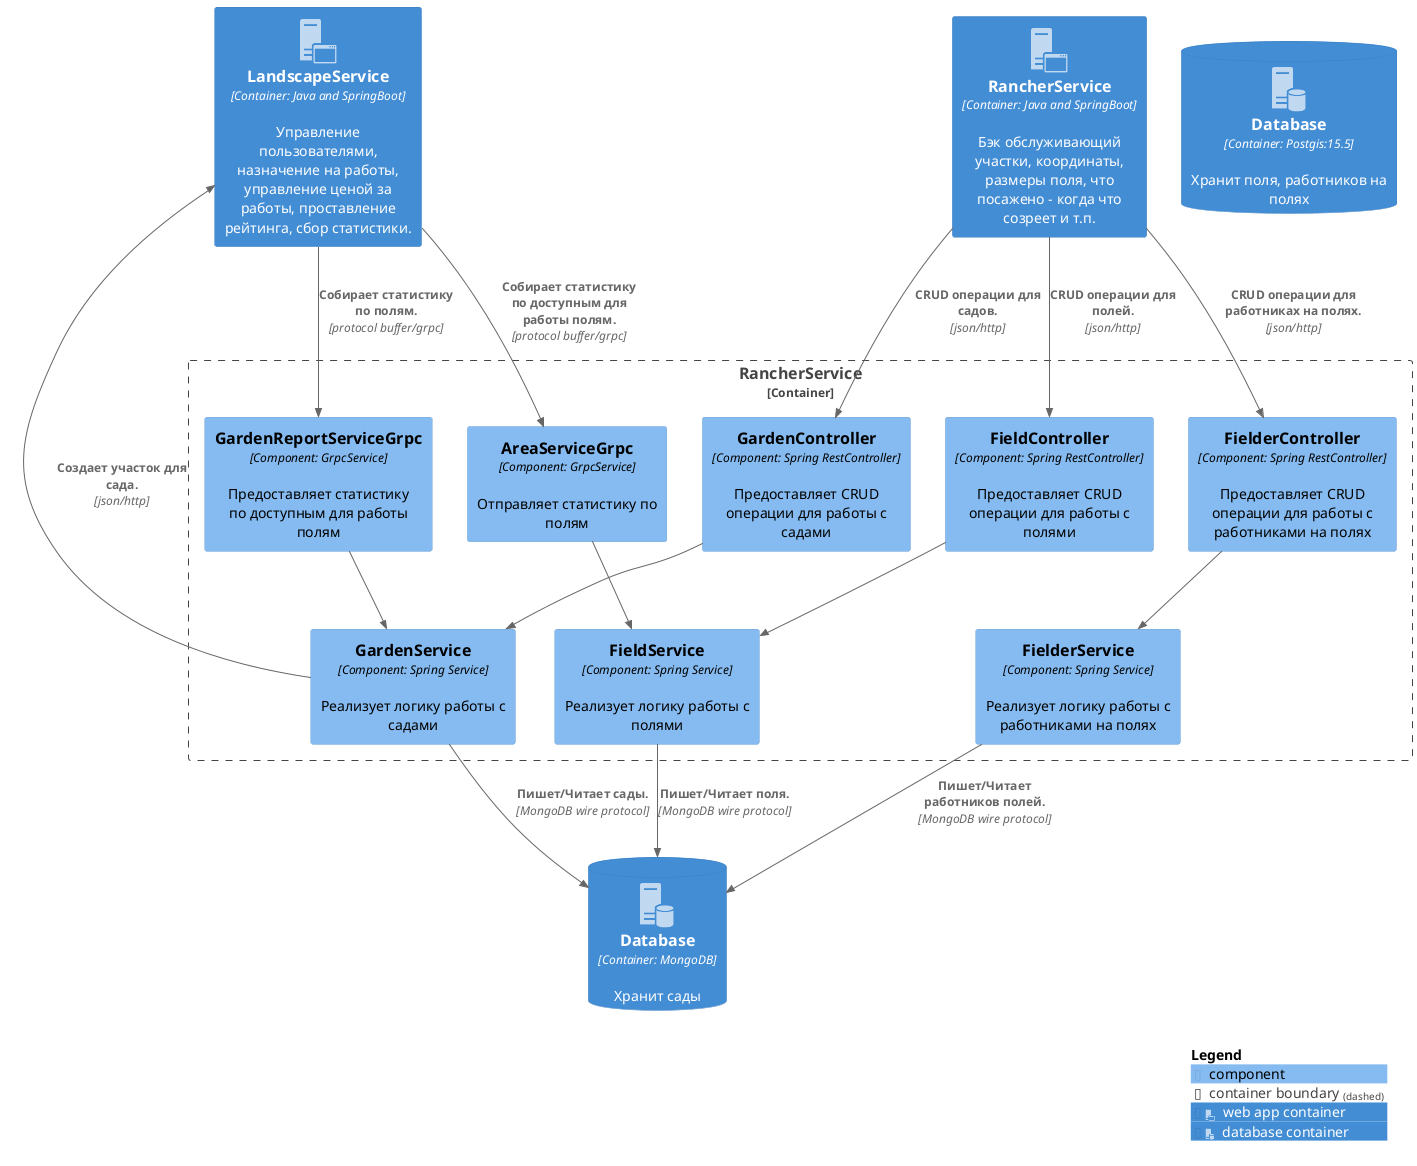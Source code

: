 @startuml Component
!include <C4/C4_Component>

!include <office/Servers/database_server>
!include <office/Servers/application_server>

AddContainerTag("webApp", $sprite="application_server", $legendText="web app container")
AddContainerTag("db", $sprite="database_server", $legendText="database container")

/'Services containers'/
Container(landscape_service, "LandscapeService", "Container: Java and SpringBoot", "Управление пользователями, назначение на работы, управление ценой за работы, проставление рейтинга, сбор статистики.", $tags="webApp")
Container(rancher_service, "RancherService", "Container: Java and SpringBoot", "Бэк обслуживающий участки, координаты, размеры поля, что посажено - когда что созреет и т.п.", $tags="webApp")

/'Create databases containers'/
ContainerDb(postgres, "Database", "Container: Postgis:15.5", "Хранит поля, работников на полях" ,$tags="db")
ContainerDb(mongo, "Database", "Container: MongoDB", "Хранит сады", $tags="db")

/'Create Rancher Service boundary'/
Container_Boundary(rancher, "RancherService") {
    Component(field_controller, "FieldController", "Component: Spring RestController", "Предоставляет CRUD операции для работы с полями")
    Component(field_service, "FieldService", "Component: Spring Service", "Реализует логику работы с полями")
    Component(area_service_grpc, "AreaServiceGrpc", "Component: GrpcService", "Отправляет статистику по полям")
    Component(fielder_controller, "FielderController", "Component: Spring RestController", "Предоставляет CRUD операции для работы с работниками на полях")
    Component(fielder_service, "FielderService", "Component: Spring Service", "Реализует логику работы с работниками на полях")
    Component(garden_controller, "GardenController", "Component: Spring RestController", "Предоставляет CRUD операции для работы с садами")
    Component(garden_service, "GardenService", "Component: Spring Service", "Реализует логику работы с садами")
    Component(garden_report_service_grpc, "GardenReportServiceGrpc", "Component: GrpcService", "Предоставляет статистику по доступным для работы полям")
}

/'Create relations between service and controllers'/
Rel(rancher_service, field_controller, "CRUD операции для полей.", "json/http")
Rel(rancher_service, fielder_controller, "CRUD операции для работниках на полях.", "json/http")
Rel(rancher_service, garden_controller, "CRUD операции для садов.", "json/http")

/'Create relations between controllers and services'/
Rel(field_controller, field_service, " ")
Rel(fielder_controller, fielder_service, " ")
Rel(garden_controller, garden_service, " ")

/'Create relations between grpc services and services'/
Rel(area_service_grpc, field_service, " ")
Rel(garden_report_service_grpc, garden_service, " ")

/'Create relations between services and repositories'/
Rel(field_service, mongo, "Пишет/Читает поля.", "MongoDB wire protocol")
Rel(fielder_service, mongo, "Пишет/Читает работников полей.", "MongoDB wire protocol")
Rel(garden_service, mongo, "Пишет/Читает сады.", "MongoDB wire protocol")

/'Create relations between containers'/
Rel(landscape_service, area_service_grpc, "Собирает статистику по доступным для работы полям.", "protocol buffer/grpc")
Rel(landscape_service, garden_report_service_grpc, "Собирает статистику по полям.", "protocol buffer/grpc")
Rel(garden_service, landscape_service, "Создает участок для сада.", "json/http")

SHOW_LEGEND()

@enduml
